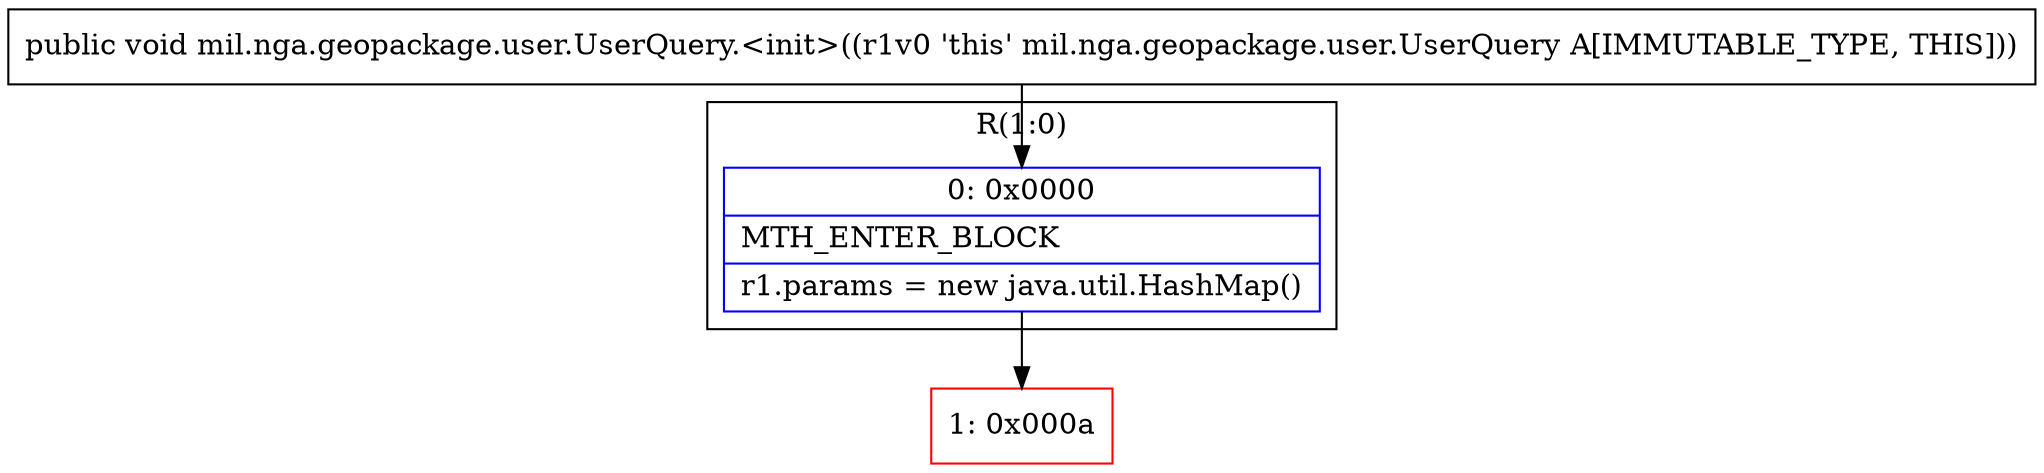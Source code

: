 digraph "CFG formil.nga.geopackage.user.UserQuery.\<init\>()V" {
subgraph cluster_Region_824121771 {
label = "R(1:0)";
node [shape=record,color=blue];
Node_0 [shape=record,label="{0\:\ 0x0000|MTH_ENTER_BLOCK\l|r1.params = new java.util.HashMap()\l}"];
}
Node_1 [shape=record,color=red,label="{1\:\ 0x000a}"];
MethodNode[shape=record,label="{public void mil.nga.geopackage.user.UserQuery.\<init\>((r1v0 'this' mil.nga.geopackage.user.UserQuery A[IMMUTABLE_TYPE, THIS])) }"];
MethodNode -> Node_0;
Node_0 -> Node_1;
}

